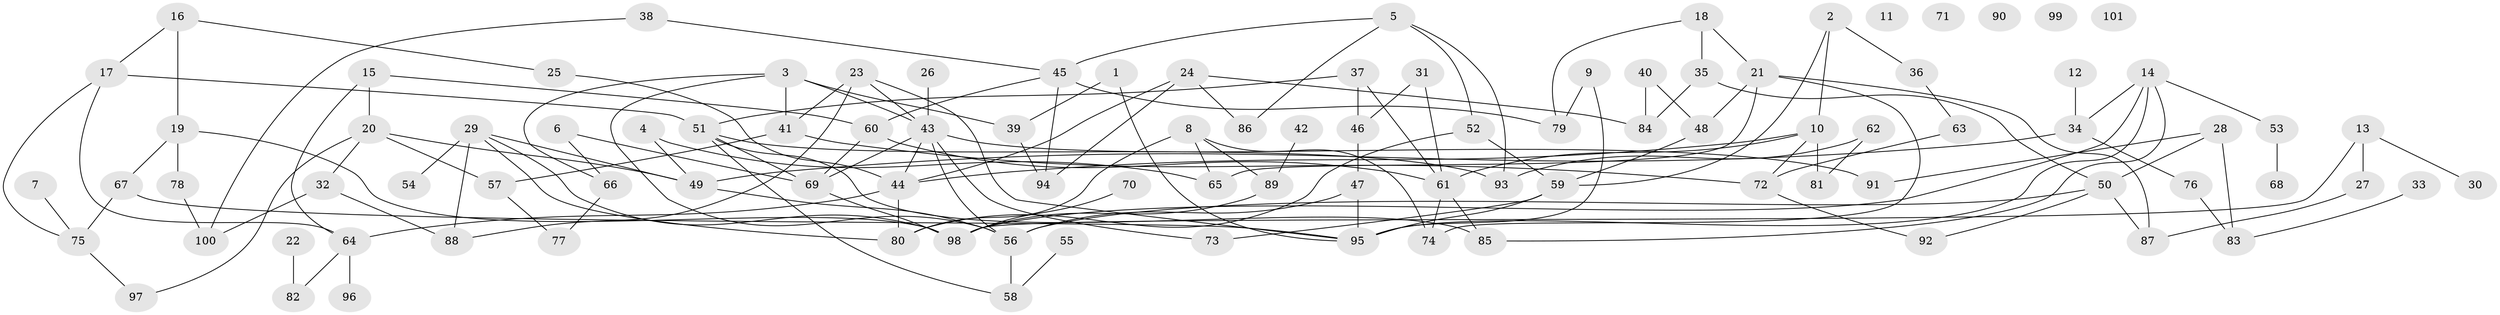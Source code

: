// Generated by graph-tools (version 1.1) at 2025/39/03/09/25 04:39:01]
// undirected, 101 vertices, 151 edges
graph export_dot {
graph [start="1"]
  node [color=gray90,style=filled];
  1;
  2;
  3;
  4;
  5;
  6;
  7;
  8;
  9;
  10;
  11;
  12;
  13;
  14;
  15;
  16;
  17;
  18;
  19;
  20;
  21;
  22;
  23;
  24;
  25;
  26;
  27;
  28;
  29;
  30;
  31;
  32;
  33;
  34;
  35;
  36;
  37;
  38;
  39;
  40;
  41;
  42;
  43;
  44;
  45;
  46;
  47;
  48;
  49;
  50;
  51;
  52;
  53;
  54;
  55;
  56;
  57;
  58;
  59;
  60;
  61;
  62;
  63;
  64;
  65;
  66;
  67;
  68;
  69;
  70;
  71;
  72;
  73;
  74;
  75;
  76;
  77;
  78;
  79;
  80;
  81;
  82;
  83;
  84;
  85;
  86;
  87;
  88;
  89;
  90;
  91;
  92;
  93;
  94;
  95;
  96;
  97;
  98;
  99;
  100;
  101;
  1 -- 39;
  1 -- 95;
  2 -- 10;
  2 -- 36;
  2 -- 59;
  3 -- 39;
  3 -- 41;
  3 -- 43;
  3 -- 56;
  3 -- 66;
  4 -- 49;
  4 -- 65;
  5 -- 45;
  5 -- 52;
  5 -- 86;
  5 -- 93;
  6 -- 66;
  6 -- 69;
  7 -- 75;
  8 -- 65;
  8 -- 74;
  8 -- 80;
  8 -- 89;
  9 -- 79;
  9 -- 95;
  10 -- 44;
  10 -- 61;
  10 -- 72;
  10 -- 81;
  12 -- 34;
  13 -- 27;
  13 -- 30;
  13 -- 98;
  14 -- 34;
  14 -- 53;
  14 -- 85;
  14 -- 95;
  14 -- 98;
  15 -- 20;
  15 -- 60;
  15 -- 64;
  16 -- 17;
  16 -- 19;
  16 -- 25;
  17 -- 51;
  17 -- 64;
  17 -- 75;
  18 -- 21;
  18 -- 35;
  18 -- 79;
  19 -- 67;
  19 -- 78;
  19 -- 98;
  20 -- 32;
  20 -- 49;
  20 -- 57;
  20 -- 97;
  21 -- 48;
  21 -- 65;
  21 -- 74;
  21 -- 87;
  22 -- 82;
  23 -- 41;
  23 -- 43;
  23 -- 88;
  23 -- 95;
  24 -- 44;
  24 -- 84;
  24 -- 86;
  24 -- 94;
  25 -- 44;
  26 -- 43;
  27 -- 87;
  28 -- 50;
  28 -- 83;
  28 -- 91;
  29 -- 49;
  29 -- 54;
  29 -- 80;
  29 -- 88;
  29 -- 98;
  31 -- 46;
  31 -- 61;
  32 -- 88;
  32 -- 100;
  33 -- 83;
  34 -- 49;
  34 -- 76;
  35 -- 50;
  35 -- 84;
  36 -- 63;
  37 -- 46;
  37 -- 51;
  37 -- 61;
  38 -- 45;
  38 -- 100;
  39 -- 94;
  40 -- 48;
  40 -- 84;
  41 -- 57;
  41 -- 72;
  42 -- 89;
  43 -- 44;
  43 -- 56;
  43 -- 69;
  43 -- 73;
  43 -- 91;
  44 -- 64;
  44 -- 80;
  45 -- 60;
  45 -- 79;
  45 -- 94;
  46 -- 47;
  47 -- 56;
  47 -- 95;
  48 -- 59;
  49 -- 56;
  50 -- 56;
  50 -- 87;
  50 -- 92;
  51 -- 58;
  51 -- 69;
  51 -- 85;
  51 -- 93;
  52 -- 59;
  52 -- 80;
  53 -- 68;
  55 -- 58;
  56 -- 58;
  57 -- 77;
  59 -- 73;
  59 -- 95;
  60 -- 61;
  60 -- 69;
  61 -- 74;
  61 -- 85;
  62 -- 81;
  62 -- 93;
  63 -- 72;
  64 -- 82;
  64 -- 96;
  66 -- 77;
  67 -- 75;
  67 -- 95;
  69 -- 98;
  70 -- 98;
  72 -- 92;
  75 -- 97;
  76 -- 83;
  78 -- 100;
  89 -- 98;
}
